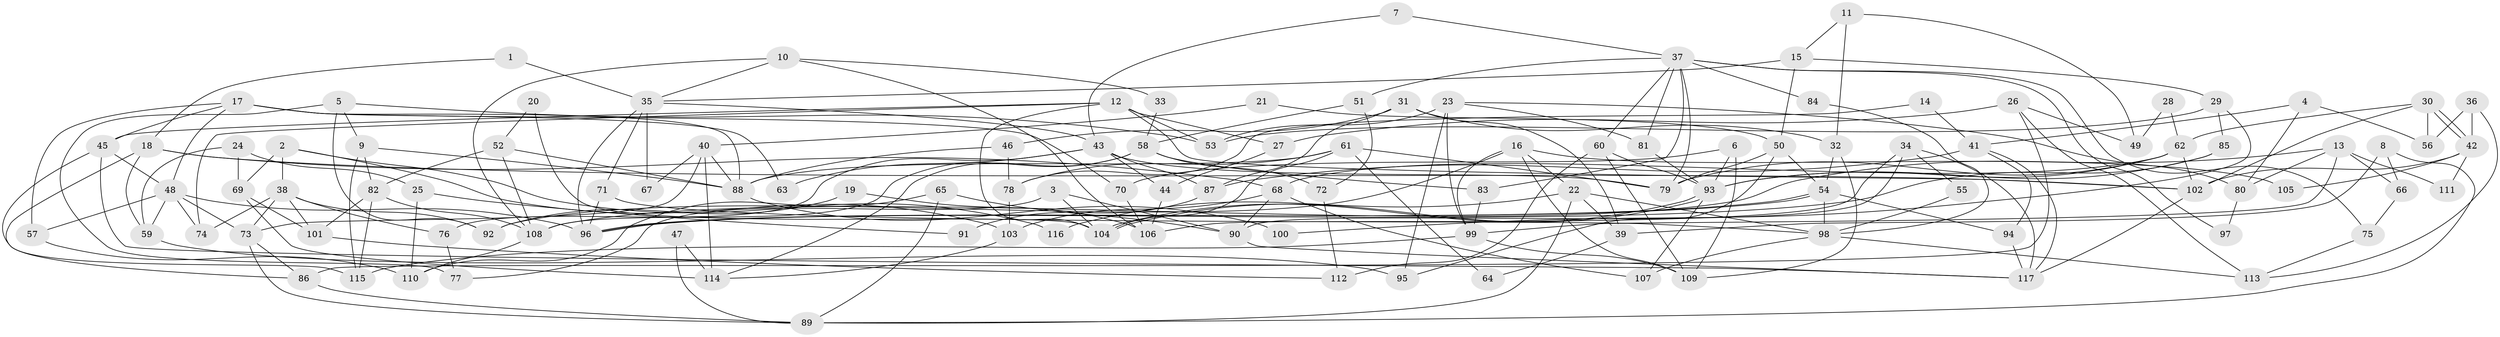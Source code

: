 // coarse degree distribution, {2: 0.17391304347826086, 4: 0.1956521739130435, 7: 0.13043478260869565, 1: 0.021739130434782608, 3: 0.17391304347826086, 8: 0.06521739130434782, 6: 0.10869565217391304, 5: 0.021739130434782608, 10: 0.043478260869565216, 12: 0.021739130434782608, 9: 0.021739130434782608, 15: 0.021739130434782608}
// Generated by graph-tools (version 1.1) at 2025/53/03/04/25 21:53:24]
// undirected, 117 vertices, 234 edges
graph export_dot {
graph [start="1"]
  node [color=gray90,style=filled];
  1;
  2;
  3;
  4;
  5;
  6;
  7;
  8;
  9;
  10;
  11;
  12;
  13;
  14;
  15;
  16;
  17;
  18;
  19;
  20;
  21;
  22;
  23;
  24;
  25;
  26;
  27;
  28;
  29;
  30;
  31;
  32;
  33;
  34;
  35;
  36;
  37;
  38;
  39;
  40;
  41;
  42;
  43;
  44;
  45;
  46;
  47;
  48;
  49;
  50;
  51;
  52;
  53;
  54;
  55;
  56;
  57;
  58;
  59;
  60;
  61;
  62;
  63;
  64;
  65;
  66;
  67;
  68;
  69;
  70;
  71;
  72;
  73;
  74;
  75;
  76;
  77;
  78;
  79;
  80;
  81;
  82;
  83;
  84;
  85;
  86;
  87;
  88;
  89;
  90;
  91;
  92;
  93;
  94;
  95;
  96;
  97;
  98;
  99;
  100;
  101;
  102;
  103;
  104;
  105;
  106;
  107;
  108;
  109;
  110;
  111;
  112;
  113;
  114;
  115;
  116;
  117;
  1 -- 35;
  1 -- 18;
  2 -- 103;
  2 -- 38;
  2 -- 69;
  2 -- 116;
  3 -- 90;
  3 -- 104;
  3 -- 77;
  4 -- 80;
  4 -- 41;
  4 -- 56;
  5 -- 9;
  5 -- 92;
  5 -- 53;
  5 -- 77;
  6 -- 93;
  6 -- 70;
  6 -- 109;
  7 -- 43;
  7 -- 37;
  8 -- 89;
  8 -- 66;
  8 -- 39;
  9 -- 82;
  9 -- 88;
  9 -- 115;
  10 -- 35;
  10 -- 106;
  10 -- 33;
  10 -- 108;
  11 -- 32;
  11 -- 15;
  11 -- 49;
  12 -- 102;
  12 -- 45;
  12 -- 27;
  12 -- 53;
  12 -- 74;
  12 -- 104;
  13 -- 108;
  13 -- 99;
  13 -- 66;
  13 -- 80;
  13 -- 111;
  14 -- 41;
  14 -- 78;
  15 -- 35;
  15 -- 50;
  15 -- 29;
  16 -- 109;
  16 -- 99;
  16 -- 22;
  16 -- 92;
  16 -- 105;
  17 -- 45;
  17 -- 88;
  17 -- 48;
  17 -- 57;
  17 -- 63;
  17 -- 70;
  18 -- 68;
  18 -- 59;
  18 -- 86;
  18 -- 102;
  19 -- 106;
  19 -- 92;
  20 -- 52;
  20 -- 104;
  21 -- 50;
  21 -- 40;
  22 -- 39;
  22 -- 89;
  22 -- 98;
  22 -- 116;
  23 -- 53;
  23 -- 81;
  23 -- 80;
  23 -- 95;
  23 -- 99;
  24 -- 59;
  24 -- 69;
  24 -- 25;
  25 -- 110;
  25 -- 91;
  26 -- 113;
  26 -- 86;
  26 -- 27;
  26 -- 49;
  27 -- 44;
  28 -- 49;
  28 -- 62;
  29 -- 53;
  29 -- 85;
  29 -- 100;
  30 -- 62;
  30 -- 42;
  30 -- 42;
  30 -- 56;
  30 -- 102;
  31 -- 32;
  31 -- 46;
  31 -- 39;
  31 -- 87;
  32 -- 54;
  32 -- 109;
  33 -- 58;
  34 -- 90;
  34 -- 117;
  34 -- 55;
  34 -- 106;
  35 -- 96;
  35 -- 71;
  35 -- 43;
  35 -- 67;
  36 -- 56;
  36 -- 42;
  36 -- 113;
  37 -- 60;
  37 -- 79;
  37 -- 51;
  37 -- 75;
  37 -- 81;
  37 -- 83;
  37 -- 84;
  37 -- 97;
  38 -- 73;
  38 -- 76;
  38 -- 74;
  38 -- 92;
  38 -- 101;
  39 -- 64;
  40 -- 73;
  40 -- 114;
  40 -- 67;
  40 -- 88;
  41 -- 87;
  41 -- 94;
  41 -- 117;
  42 -- 102;
  42 -- 105;
  42 -- 111;
  43 -- 79;
  43 -- 44;
  43 -- 63;
  43 -- 76;
  43 -- 87;
  44 -- 106;
  45 -- 48;
  45 -- 117;
  45 -- 115;
  46 -- 88;
  46 -- 78;
  47 -- 89;
  47 -- 114;
  48 -- 74;
  48 -- 57;
  48 -- 59;
  48 -- 73;
  48 -- 96;
  50 -- 54;
  50 -- 79;
  50 -- 95;
  51 -- 58;
  51 -- 72;
  52 -- 82;
  52 -- 108;
  52 -- 88;
  54 -- 96;
  54 -- 96;
  54 -- 98;
  54 -- 94;
  55 -- 98;
  57 -- 110;
  58 -- 83;
  58 -- 108;
  58 -- 72;
  58 -- 114;
  59 -- 95;
  60 -- 109;
  60 -- 93;
  60 -- 112;
  61 -- 88;
  61 -- 104;
  61 -- 64;
  61 -- 78;
  61 -- 79;
  62 -- 93;
  62 -- 102;
  62 -- 68;
  62 -- 79;
  65 -- 110;
  65 -- 89;
  65 -- 90;
  66 -- 75;
  68 -- 90;
  68 -- 103;
  68 -- 107;
  69 -- 101;
  69 -- 114;
  70 -- 106;
  71 -- 96;
  71 -- 98;
  72 -- 112;
  73 -- 86;
  73 -- 89;
  75 -- 113;
  76 -- 77;
  78 -- 103;
  80 -- 97;
  81 -- 93;
  82 -- 115;
  82 -- 101;
  82 -- 108;
  83 -- 99;
  84 -- 98;
  85 -- 96;
  85 -- 93;
  86 -- 89;
  87 -- 91;
  88 -- 100;
  90 -- 117;
  93 -- 104;
  93 -- 104;
  93 -- 107;
  94 -- 117;
  98 -- 107;
  98 -- 113;
  99 -- 115;
  99 -- 109;
  101 -- 112;
  102 -- 117;
  103 -- 114;
  108 -- 110;
}
